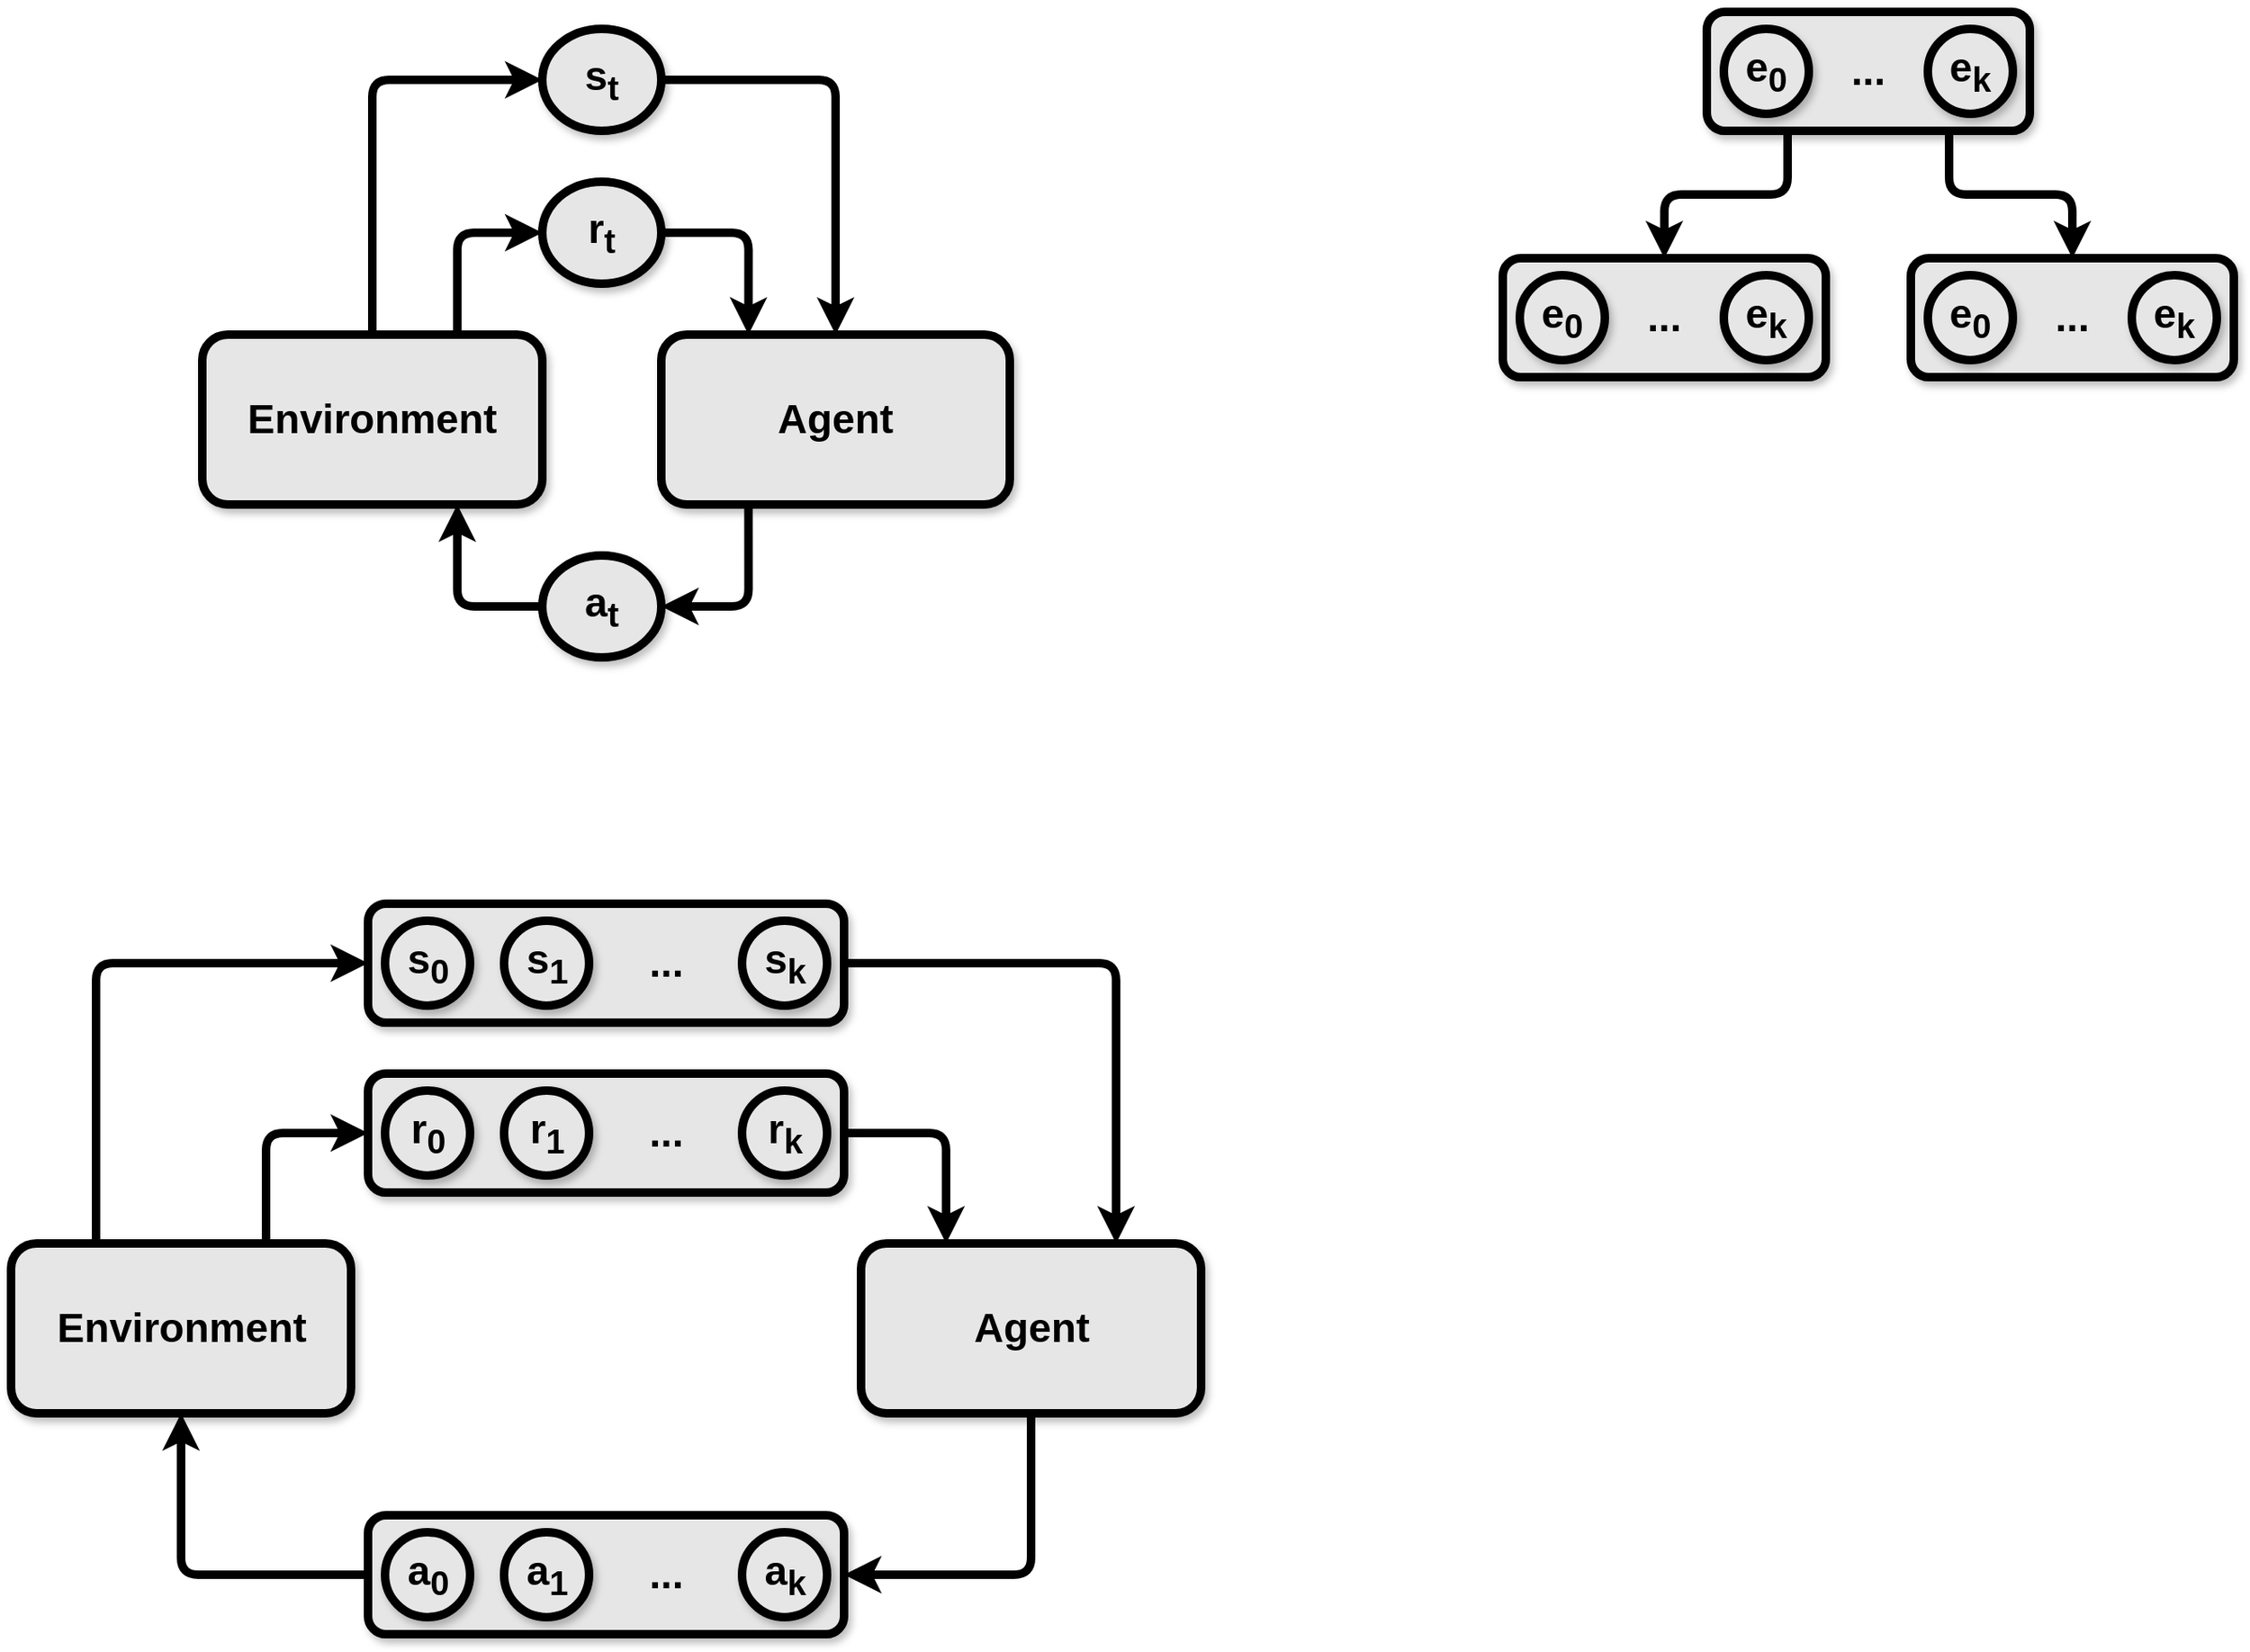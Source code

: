 <mxfile version="10.2.2" type="github"><diagram id="wANrTAUxRF6KFyHmNA2i" name="Page-1"><mxGraphModel dx="1036" dy="1156" grid="1" gridSize="10" guides="1" tooltips="1" connect="1" arrows="1" fold="1" page="1" pageScale="1" pageWidth="850" pageHeight="1100" background="#ffffff" math="0" shadow="0"><root><mxCell id="0"/><mxCell id="1" parent="0"/><mxCell id="23" style="edgeStyle=orthogonalEdgeStyle;rounded=1;html=1;exitX=0.75;exitY=0;entryX=0;entryY=0.5;endSize=6;jettySize=auto;orthogonalLoop=1;strokeWidth=5;" parent="1" source="7" target="18" edge="1"><mxGeometry relative="1" as="geometry"/></mxCell><mxCell id="24" style="edgeStyle=orthogonalEdgeStyle;rounded=1;html=1;exitX=0.5;exitY=0;entryX=0;entryY=0.5;endSize=6;jettySize=auto;orthogonalLoop=1;strokeWidth=5;" parent="1" source="7" target="15" edge="1"><mxGeometry relative="1" as="geometry"/></mxCell><mxCell id="7" value="&lt;h1&gt;Environment&lt;/h1&gt;" style="rounded=1;whiteSpace=wrap;html=1;shadow=1;strokeWidth=5;fillColor=#E6E6E6;" parent="1" vertex="1"><mxGeometry x="195" y="265" width="200" height="100" as="geometry"/></mxCell><mxCell id="20" style="edgeStyle=orthogonalEdgeStyle;rounded=1;html=1;exitX=0.25;exitY=1;entryX=1;entryY=0.5;endSize=6;jettySize=auto;orthogonalLoop=1;strokeWidth=5;" parent="1" source="8" target="19" edge="1"><mxGeometry relative="1" as="geometry"/></mxCell><mxCell id="8" value="&lt;h1&gt;Agent&lt;/h1&gt;" style="rounded=1;whiteSpace=wrap;html=1;shadow=1;strokeWidth=5;fillColor=#E6E6E6;" parent="1" vertex="1"><mxGeometry x="465" y="265" width="205" height="100" as="geometry"/></mxCell><mxCell id="26" style="edgeStyle=orthogonalEdgeStyle;rounded=1;html=1;exitX=1;exitY=0.5;entryX=0.5;entryY=0;endSize=6;jettySize=auto;orthogonalLoop=1;strokeWidth=5;" parent="1" source="15" target="8" edge="1"><mxGeometry relative="1" as="geometry"/></mxCell><mxCell id="15" value="&lt;h1&gt;s&lt;sub&gt;t&lt;/sub&gt;&lt;/h1&gt;" style="ellipse;whiteSpace=wrap;html=1;strokeWidth=5;fillColor=#E6E6E6;fontFamily=Helvetica;shadow=1;" parent="1" vertex="1"><mxGeometry x="395" y="85" width="70" height="60" as="geometry"/></mxCell><mxCell id="22" style="edgeStyle=orthogonalEdgeStyle;rounded=1;html=1;exitX=1;exitY=0.5;entryX=0.25;entryY=0;endSize=6;jettySize=auto;orthogonalLoop=1;strokeWidth=5;" parent="1" source="18" target="8" edge="1"><mxGeometry relative="1" as="geometry"/></mxCell><mxCell id="18" value="&lt;h1&gt;r&lt;sub&gt;t&lt;/sub&gt;&lt;/h1&gt;" style="ellipse;whiteSpace=wrap;html=1;strokeWidth=5;fillColor=#E6E6E6;fontFamily=Helvetica;shadow=1;" parent="1" vertex="1"><mxGeometry x="395" y="175" width="70" height="60" as="geometry"/></mxCell><mxCell id="21" style="edgeStyle=orthogonalEdgeStyle;rounded=1;html=1;exitX=0;exitY=0.5;entryX=0.75;entryY=1;endSize=6;jettySize=auto;orthogonalLoop=1;strokeWidth=5;" parent="1" source="19" target="7" edge="1"><mxGeometry relative="1" as="geometry"/></mxCell><mxCell id="19" value="&lt;h1&gt;a&lt;sub&gt;t&lt;/sub&gt;&lt;/h1&gt;" style="ellipse;whiteSpace=wrap;html=1;strokeWidth=5;fillColor=#E6E6E6;fontFamily=Helvetica;shadow=1;" parent="1" vertex="1"><mxGeometry x="395" y="395" width="70" height="60" as="geometry"/></mxCell><mxCell id="g5BOzgthhqDrUWRKQSA8-51" style="edgeStyle=orthogonalEdgeStyle;html=1;exitX=0.75;exitY=0;exitDx=0;exitDy=0;entryX=0;entryY=0.5;entryDx=0;entryDy=0;jettySize=auto;orthogonalLoop=1;strokeWidth=5;rounded=1;" edge="1" parent="1" source="g5BOzgthhqDrUWRKQSA8-29" target="g5BOzgthhqDrUWRKQSA8-38"><mxGeometry relative="1" as="geometry"/></mxCell><mxCell id="g5BOzgthhqDrUWRKQSA8-59" style="edgeStyle=orthogonalEdgeStyle;rounded=1;html=1;exitX=0.25;exitY=0;exitDx=0;exitDy=0;entryX=0;entryY=0.5;entryDx=0;entryDy=0;jettySize=auto;orthogonalLoop=1;strokeWidth=5;" edge="1" parent="1" source="g5BOzgthhqDrUWRKQSA8-29" target="g5BOzgthhqDrUWRKQSA8-54"><mxGeometry relative="1" as="geometry"/></mxCell><mxCell id="g5BOzgthhqDrUWRKQSA8-29" value="&lt;h1&gt;Environment&lt;/h1&gt;" style="rounded=1;whiteSpace=wrap;html=1;shadow=1;strokeWidth=5;fillColor=#E6E6E6;" vertex="1" parent="1"><mxGeometry x="82.5" y="800" width="200" height="100" as="geometry"/></mxCell><mxCell id="g5BOzgthhqDrUWRKQSA8-67" style="edgeStyle=orthogonalEdgeStyle;rounded=1;html=1;exitX=0.5;exitY=1;exitDx=0;exitDy=0;entryX=1;entryY=0.5;entryDx=0;entryDy=0;jettySize=auto;orthogonalLoop=1;strokeWidth=5;" edge="1" parent="1" source="g5BOzgthhqDrUWRKQSA8-49" target="g5BOzgthhqDrUWRKQSA8-62"><mxGeometry relative="1" as="geometry"/></mxCell><mxCell id="g5BOzgthhqDrUWRKQSA8-49" value="&lt;h1&gt;Agent&lt;/h1&gt;" style="rounded=1;whiteSpace=wrap;html=1;shadow=1;strokeWidth=5;fillColor=#E6E6E6;" vertex="1" parent="1"><mxGeometry x="582.5" y="800" width="200" height="100" as="geometry"/></mxCell><mxCell id="g5BOzgthhqDrUWRKQSA8-50" value="" style="group" vertex="1" connectable="0" parent="1"><mxGeometry x="292.5" y="700" width="280" height="70" as="geometry"/></mxCell><mxCell id="g5BOzgthhqDrUWRKQSA8-38" value="&lt;h1&gt;&lt;br&gt;&lt;/h1&gt;" style="rounded=1;whiteSpace=wrap;html=1;shadow=1;strokeWidth=5;fillColor=#E6E6E6;" vertex="1" parent="g5BOzgthhqDrUWRKQSA8-50"><mxGeometry width="280" height="70" as="geometry"/></mxCell><mxCell id="g5BOzgthhqDrUWRKQSA8-39" value="&lt;h1&gt;r&lt;sub&gt;0&lt;/sub&gt;&lt;/h1&gt;" style="ellipse;whiteSpace=wrap;html=1;strokeWidth=5;fillColor=#E6E6E6;fontFamily=Helvetica;shadow=1;" vertex="1" parent="g5BOzgthhqDrUWRKQSA8-50"><mxGeometry x="10" y="10" width="50" height="50" as="geometry"/></mxCell><mxCell id="g5BOzgthhqDrUWRKQSA8-45" value="&lt;h1&gt;r&lt;sub&gt;1&lt;/sub&gt;&lt;/h1&gt;" style="ellipse;whiteSpace=wrap;html=1;strokeWidth=5;fillColor=#E6E6E6;fontFamily=Helvetica;shadow=1;" vertex="1" parent="g5BOzgthhqDrUWRKQSA8-50"><mxGeometry x="80" y="10" width="50" height="50" as="geometry"/></mxCell><mxCell id="g5BOzgthhqDrUWRKQSA8-47" value="&lt;h1&gt;r&lt;sub&gt;k&lt;/sub&gt;&lt;/h1&gt;" style="ellipse;whiteSpace=wrap;html=1;strokeWidth=5;fillColor=#E6E6E6;fontFamily=Helvetica;shadow=1;" vertex="1" parent="g5BOzgthhqDrUWRKQSA8-50"><mxGeometry x="220" y="10" width="50" height="50" as="geometry"/></mxCell><mxCell id="g5BOzgthhqDrUWRKQSA8-48" value="&lt;h1&gt;...&lt;/h1&gt;" style="ellipse;whiteSpace=wrap;html=1;strokeWidth=5;fillColor=#E6E6E6;fontFamily=Helvetica;shadow=0;dashed=1;strokeColor=none;" vertex="1" parent="g5BOzgthhqDrUWRKQSA8-50"><mxGeometry x="150" y="10" width="50" height="50" as="geometry"/></mxCell><mxCell id="g5BOzgthhqDrUWRKQSA8-52" style="edgeStyle=orthogonalEdgeStyle;rounded=1;html=1;exitX=1;exitY=0.5;exitDx=0;exitDy=0;entryX=0.25;entryY=0;entryDx=0;entryDy=0;jettySize=auto;orthogonalLoop=1;strokeWidth=5;" edge="1" parent="1" source="g5BOzgthhqDrUWRKQSA8-38" target="g5BOzgthhqDrUWRKQSA8-49"><mxGeometry relative="1" as="geometry"/></mxCell><mxCell id="g5BOzgthhqDrUWRKQSA8-53" value="" style="group" vertex="1" connectable="0" parent="1"><mxGeometry x="292.5" y="600" width="280" height="70" as="geometry"/></mxCell><mxCell id="g5BOzgthhqDrUWRKQSA8-54" value="&lt;h1&gt;&lt;br&gt;&lt;/h1&gt;" style="rounded=1;whiteSpace=wrap;html=1;shadow=1;strokeWidth=5;fillColor=#E6E6E6;" vertex="1" parent="g5BOzgthhqDrUWRKQSA8-53"><mxGeometry width="280" height="70" as="geometry"/></mxCell><mxCell id="g5BOzgthhqDrUWRKQSA8-55" value="&lt;h1&gt;s&lt;sub&gt;0&lt;/sub&gt;&lt;/h1&gt;" style="ellipse;whiteSpace=wrap;html=1;strokeWidth=5;fillColor=#E6E6E6;fontFamily=Helvetica;shadow=1;" vertex="1" parent="g5BOzgthhqDrUWRKQSA8-53"><mxGeometry x="10" y="10" width="50" height="50" as="geometry"/></mxCell><mxCell id="g5BOzgthhqDrUWRKQSA8-56" value="&lt;h1&gt;s&lt;sub&gt;1&lt;/sub&gt;&lt;/h1&gt;" style="ellipse;whiteSpace=wrap;html=1;strokeWidth=5;fillColor=#E6E6E6;fontFamily=Helvetica;shadow=1;" vertex="1" parent="g5BOzgthhqDrUWRKQSA8-53"><mxGeometry x="80" y="10" width="50" height="50" as="geometry"/></mxCell><mxCell id="g5BOzgthhqDrUWRKQSA8-57" value="&lt;h1&gt;s&lt;sub&gt;k&lt;/sub&gt;&lt;/h1&gt;" style="ellipse;whiteSpace=wrap;html=1;strokeWidth=5;fillColor=#E6E6E6;fontFamily=Helvetica;shadow=1;" vertex="1" parent="g5BOzgthhqDrUWRKQSA8-53"><mxGeometry x="220" y="10" width="50" height="50" as="geometry"/></mxCell><mxCell id="g5BOzgthhqDrUWRKQSA8-58" value="&lt;h1&gt;...&lt;/h1&gt;" style="ellipse;whiteSpace=wrap;html=1;strokeWidth=5;fillColor=#E6E6E6;fontFamily=Helvetica;shadow=0;dashed=1;strokeColor=none;" vertex="1" parent="g5BOzgthhqDrUWRKQSA8-53"><mxGeometry x="150" y="10" width="50" height="50" as="geometry"/></mxCell><mxCell id="g5BOzgthhqDrUWRKQSA8-60" style="edgeStyle=orthogonalEdgeStyle;rounded=1;html=1;exitX=1;exitY=0.5;exitDx=0;exitDy=0;entryX=0.75;entryY=0;entryDx=0;entryDy=0;jettySize=auto;orthogonalLoop=1;strokeWidth=5;" edge="1" parent="1" source="g5BOzgthhqDrUWRKQSA8-54" target="g5BOzgthhqDrUWRKQSA8-49"><mxGeometry relative="1" as="geometry"/></mxCell><mxCell id="g5BOzgthhqDrUWRKQSA8-61" value="" style="group" vertex="1" connectable="0" parent="1"><mxGeometry x="292.5" y="960" width="280" height="70" as="geometry"/></mxCell><mxCell id="g5BOzgthhqDrUWRKQSA8-62" value="&lt;h1&gt;&lt;br&gt;&lt;/h1&gt;" style="rounded=1;whiteSpace=wrap;html=1;shadow=1;strokeWidth=5;fillColor=#E6E6E6;" vertex="1" parent="g5BOzgthhqDrUWRKQSA8-61"><mxGeometry width="280" height="70" as="geometry"/></mxCell><mxCell id="g5BOzgthhqDrUWRKQSA8-63" value="&lt;h1&gt;a&lt;sub&gt;0&lt;/sub&gt;&lt;/h1&gt;" style="ellipse;whiteSpace=wrap;html=1;strokeWidth=5;fillColor=#E6E6E6;fontFamily=Helvetica;shadow=1;" vertex="1" parent="g5BOzgthhqDrUWRKQSA8-61"><mxGeometry x="10" y="10" width="50" height="50" as="geometry"/></mxCell><mxCell id="g5BOzgthhqDrUWRKQSA8-64" value="&lt;h1&gt;a&lt;sub&gt;1&lt;/sub&gt;&lt;/h1&gt;" style="ellipse;whiteSpace=wrap;html=1;strokeWidth=5;fillColor=#E6E6E6;fontFamily=Helvetica;shadow=1;" vertex="1" parent="g5BOzgthhqDrUWRKQSA8-61"><mxGeometry x="80" y="10" width="50" height="50" as="geometry"/></mxCell><mxCell id="g5BOzgthhqDrUWRKQSA8-65" value="&lt;h1&gt;a&lt;sub&gt;k&lt;/sub&gt;&lt;/h1&gt;" style="ellipse;whiteSpace=wrap;html=1;strokeWidth=5;fillColor=#E6E6E6;fontFamily=Helvetica;shadow=1;" vertex="1" parent="g5BOzgthhqDrUWRKQSA8-61"><mxGeometry x="220" y="10" width="50" height="50" as="geometry"/></mxCell><mxCell id="g5BOzgthhqDrUWRKQSA8-66" value="&lt;h1&gt;...&lt;/h1&gt;" style="ellipse;whiteSpace=wrap;html=1;strokeWidth=5;fillColor=#E6E6E6;fontFamily=Helvetica;shadow=0;dashed=1;strokeColor=none;" vertex="1" parent="g5BOzgthhqDrUWRKQSA8-61"><mxGeometry x="150" y="10" width="50" height="50" as="geometry"/></mxCell><mxCell id="g5BOzgthhqDrUWRKQSA8-68" style="edgeStyle=orthogonalEdgeStyle;rounded=1;html=1;exitX=0;exitY=0.5;exitDx=0;exitDy=0;entryX=0.5;entryY=1;entryDx=0;entryDy=0;jettySize=auto;orthogonalLoop=1;strokeWidth=5;" edge="1" parent="1" source="g5BOzgthhqDrUWRKQSA8-62" target="g5BOzgthhqDrUWRKQSA8-29"><mxGeometry relative="1" as="geometry"/></mxCell><mxCell id="g5BOzgthhqDrUWRKQSA8-163" value="" style="group" vertex="1" connectable="0" parent="1"><mxGeometry x="1080" y="75" width="190" height="70" as="geometry"/></mxCell><mxCell id="g5BOzgthhqDrUWRKQSA8-76" value="&lt;h1&gt;&lt;br&gt;&lt;/h1&gt;" style="rounded=1;whiteSpace=wrap;html=1;shadow=1;strokeWidth=5;fillColor=#E6E6E6;" vertex="1" parent="g5BOzgthhqDrUWRKQSA8-163"><mxGeometry width="190" height="70" as="geometry"/></mxCell><mxCell id="g5BOzgthhqDrUWRKQSA8-77" value="&lt;h1&gt;e&lt;sub&gt;0&lt;/sub&gt;&lt;/h1&gt;" style="ellipse;whiteSpace=wrap;html=1;strokeWidth=5;fillColor=#E6E6E6;fontFamily=Helvetica;shadow=1;" vertex="1" parent="g5BOzgthhqDrUWRKQSA8-163"><mxGeometry x="10" y="10" width="50" height="50" as="geometry"/></mxCell><mxCell id="g5BOzgthhqDrUWRKQSA8-79" value="&lt;h1&gt;e&lt;sub&gt;k&lt;/sub&gt;&lt;/h1&gt;" style="ellipse;whiteSpace=wrap;html=1;strokeWidth=5;fillColor=#E6E6E6;fontFamily=Helvetica;shadow=1;" vertex="1" parent="g5BOzgthhqDrUWRKQSA8-163"><mxGeometry x="130" y="10" width="50" height="50" as="geometry"/></mxCell><mxCell id="g5BOzgthhqDrUWRKQSA8-80" value="&lt;h1&gt;...&lt;/h1&gt;" style="ellipse;whiteSpace=wrap;html=1;strokeWidth=5;fillColor=#E6E6E6;fontFamily=Helvetica;shadow=0;dashed=1;strokeColor=none;" vertex="1" parent="g5BOzgthhqDrUWRKQSA8-163"><mxGeometry x="70" y="10" width="50" height="50" as="geometry"/></mxCell><mxCell id="g5BOzgthhqDrUWRKQSA8-164" value="" style="group" vertex="1" connectable="0" parent="1"><mxGeometry x="960" y="220" width="190" height="70" as="geometry"/></mxCell><mxCell id="g5BOzgthhqDrUWRKQSA8-165" value="&lt;h1&gt;&lt;br&gt;&lt;/h1&gt;" style="rounded=1;whiteSpace=wrap;html=1;shadow=1;strokeWidth=5;fillColor=#E6E6E6;" vertex="1" parent="g5BOzgthhqDrUWRKQSA8-164"><mxGeometry width="190" height="70" as="geometry"/></mxCell><mxCell id="g5BOzgthhqDrUWRKQSA8-166" value="&lt;h1&gt;e&lt;sub&gt;0&lt;/sub&gt;&lt;/h1&gt;" style="ellipse;whiteSpace=wrap;html=1;strokeWidth=5;fillColor=#E6E6E6;fontFamily=Helvetica;shadow=1;" vertex="1" parent="g5BOzgthhqDrUWRKQSA8-164"><mxGeometry x="10" y="10" width="50" height="50" as="geometry"/></mxCell><mxCell id="g5BOzgthhqDrUWRKQSA8-167" value="&lt;h1&gt;e&lt;sub&gt;k&lt;/sub&gt;&lt;/h1&gt;" style="ellipse;whiteSpace=wrap;html=1;strokeWidth=5;fillColor=#E6E6E6;fontFamily=Helvetica;shadow=1;" vertex="1" parent="g5BOzgthhqDrUWRKQSA8-164"><mxGeometry x="130" y="10" width="50" height="50" as="geometry"/></mxCell><mxCell id="g5BOzgthhqDrUWRKQSA8-168" value="&lt;h1&gt;...&lt;/h1&gt;" style="ellipse;whiteSpace=wrap;html=1;strokeWidth=5;fillColor=#E6E6E6;fontFamily=Helvetica;shadow=0;dashed=1;strokeColor=none;" vertex="1" parent="g5BOzgthhqDrUWRKQSA8-164"><mxGeometry x="70" y="10" width="50" height="50" as="geometry"/></mxCell><mxCell id="g5BOzgthhqDrUWRKQSA8-169" value="" style="group" vertex="1" connectable="0" parent="1"><mxGeometry x="1200" y="220" width="190" height="70" as="geometry"/></mxCell><mxCell id="g5BOzgthhqDrUWRKQSA8-170" value="&lt;h1&gt;&lt;br&gt;&lt;/h1&gt;" style="rounded=1;whiteSpace=wrap;html=1;shadow=1;strokeWidth=5;fillColor=#E6E6E6;" vertex="1" parent="g5BOzgthhqDrUWRKQSA8-169"><mxGeometry width="190" height="70" as="geometry"/></mxCell><mxCell id="g5BOzgthhqDrUWRKQSA8-171" value="&lt;h1&gt;e&lt;sub&gt;0&lt;/sub&gt;&lt;/h1&gt;" style="ellipse;whiteSpace=wrap;html=1;strokeWidth=5;fillColor=#E6E6E6;fontFamily=Helvetica;shadow=1;" vertex="1" parent="g5BOzgthhqDrUWRKQSA8-169"><mxGeometry x="10" y="10" width="50" height="50" as="geometry"/></mxCell><mxCell id="g5BOzgthhqDrUWRKQSA8-172" value="&lt;h1&gt;e&lt;sub&gt;k&lt;/sub&gt;&lt;/h1&gt;" style="ellipse;whiteSpace=wrap;html=1;strokeWidth=5;fillColor=#E6E6E6;fontFamily=Helvetica;shadow=1;" vertex="1" parent="g5BOzgthhqDrUWRKQSA8-169"><mxGeometry x="130" y="10" width="50" height="50" as="geometry"/></mxCell><mxCell id="g5BOzgthhqDrUWRKQSA8-173" value="&lt;h1&gt;...&lt;/h1&gt;" style="ellipse;whiteSpace=wrap;html=1;strokeWidth=5;fillColor=#E6E6E6;fontFamily=Helvetica;shadow=0;dashed=1;strokeColor=none;" vertex="1" parent="g5BOzgthhqDrUWRKQSA8-169"><mxGeometry x="70" y="10" width="50" height="50" as="geometry"/></mxCell><mxCell id="g5BOzgthhqDrUWRKQSA8-174" style="edgeStyle=orthogonalEdgeStyle;rounded=1;html=1;exitX=0.25;exitY=1;exitDx=0;exitDy=0;entryX=0.5;entryY=0;entryDx=0;entryDy=0;jettySize=auto;orthogonalLoop=1;strokeWidth=5;" edge="1" parent="1" source="g5BOzgthhqDrUWRKQSA8-76" target="g5BOzgthhqDrUWRKQSA8-165"><mxGeometry relative="1" as="geometry"/></mxCell><mxCell id="g5BOzgthhqDrUWRKQSA8-175" style="edgeStyle=orthogonalEdgeStyle;rounded=1;html=1;exitX=0.75;exitY=1;exitDx=0;exitDy=0;entryX=0.5;entryY=0;entryDx=0;entryDy=0;jettySize=auto;orthogonalLoop=1;strokeWidth=5;" edge="1" parent="1" source="g5BOzgthhqDrUWRKQSA8-76" target="g5BOzgthhqDrUWRKQSA8-170"><mxGeometry relative="1" as="geometry"/></mxCell></root></mxGraphModel></diagram></mxfile>